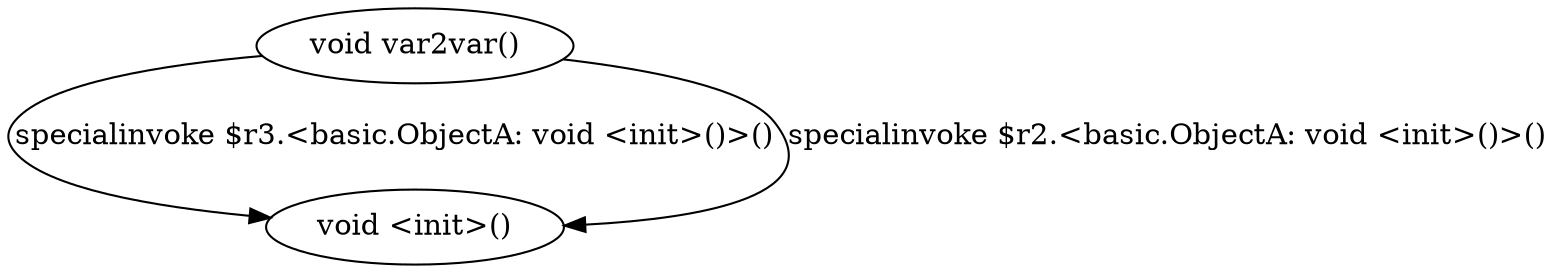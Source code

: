 digraph g {
0[label="void var2var()"]
1[label="void <init>()"]
0->1[label="specialinvoke $r3.<basic.ObjectA: void <init>()>()"]
0->1[label="specialinvoke $r2.<basic.ObjectA: void <init>()>()"]
}